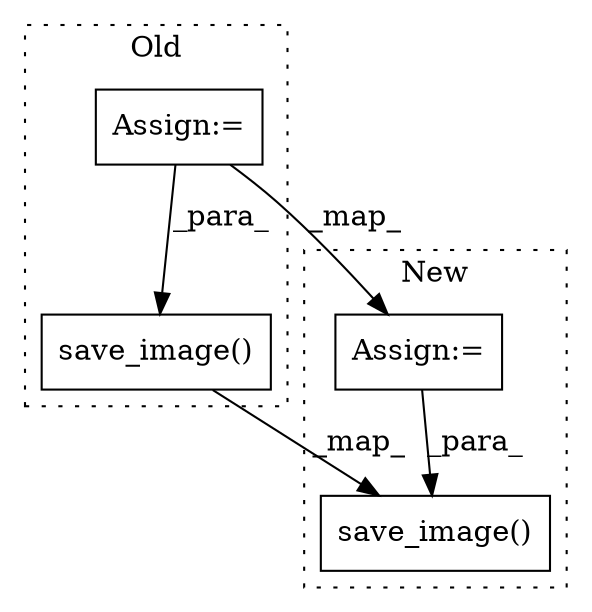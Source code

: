 digraph G {
subgraph cluster0 {
1 [label="save_image()" a="75" s="8255,8316" l="18,1" shape="box"];
4 [label="Assign:=" a="68" s="8156" l="3" shape="box"];
label = "Old";
style="dotted";
}
subgraph cluster1 {
2 [label="save_image()" a="75" s="8878,8939" l="18,1" shape="box"];
3 [label="Assign:=" a="68" s="8771" l="3" shape="box"];
label = "New";
style="dotted";
}
1 -> 2 [label="_map_"];
3 -> 2 [label="_para_"];
4 -> 1 [label="_para_"];
4 -> 3 [label="_map_"];
}